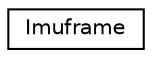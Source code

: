 digraph "Graphical Class Hierarchy"
{
 // INTERACTIVE_SVG=YES
 // LATEX_PDF_SIZE
  edge [fontname="Helvetica",fontsize="10",labelfontname="Helvetica",labelfontsize="10"];
  node [fontname="Helvetica",fontsize="10",shape=record];
  rankdir="LR";
  Node0 [label="Imuframe",height=0.2,width=0.4,color="black", fillcolor="white", style="filled",URL="$class_mirage_x_r_1_1_imuframe.html",tooltip=" "];
}
